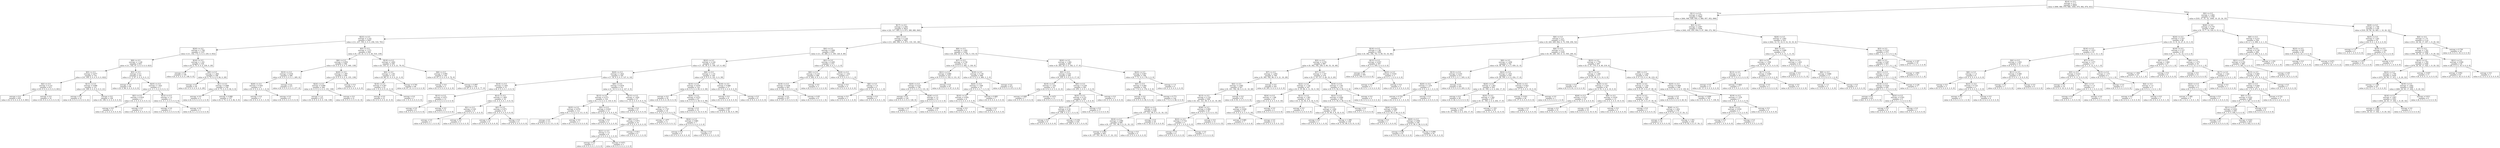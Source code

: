 digraph Tree {
node [shape=box] ;
0 [label="X[14] <= 0.5\nentropy = 3.17\nsamples = 8809\nvalue = [999, 986, 979, 986, 1000, 970, 982, 976, 931]"] ;
1 [label="X[11] <= 0.5\nentropy = 2.972\nsamples = 7060\nvalue = [464, 949, 928, 954, 0, 960, 957, 952, 896]"] ;
0 -> 1 [labeldistance=2.5, labelangle=45, headlabel="True"] ;
2 [label="X[17] <= 0.5\nentropy = 2.562\nsamples = 3814\nvalue = [22, 517, 493, 0, 0, 873, 389, 680, 840]"] ;
1 -> 2 ;
3 [label="X[23] <= 0.5\nentropy = 2.143\nsamples = 2007\nvalue = [11, 237, 193, 0, 0, 0, 256, 519, 791]"] ;
2 -> 3 ;
4 [label="X[20] <= 0.5\nentropy = 1.709\nsamples = 1167\nvalue = [11, 102, 172, 0, 0, 0, 230, 0, 652]"] ;
3 -> 4 ;
5 [label="X[8] <= 0.5\nentropy = 1.128\nsamples = 833\nvalue = [11, 102, 97, 0, 0, 0, 0, 0, 623]"] ;
4 -> 5 ;
6 [label="X[5] <= 0.5\nentropy = 0.677\nsamples = 732\nvalue = [10, 100, 0, 0, 0, 0, 0, 0, 622]"] ;
5 -> 6 ;
7 [label="X[2] <= 0.5\nentropy = 0.121\nsamples = 611\nvalue = [10, 0, 0, 0, 0, 0, 0, 0, 601]"] ;
6 -> 7 ;
8 [label="entropy = 0.0\nsamples = 601\nvalue = [0, 0, 0, 0, 0, 0, 0, 0, 601]"] ;
7 -> 8 ;
9 [label="entropy = 0.0\nsamples = 10\nvalue = [10, 0, 0, 0, 0, 0, 0, 0, 0]"] ;
7 -> 9 ;
10 [label="X[13] <= 0.5\nentropy = 0.666\nsamples = 121\nvalue = [0, 100, 0, 0, 0, 0, 0, 0, 21]"] ;
6 -> 10 ;
11 [label="entropy = 0.0\nsamples = 21\nvalue = [0, 0, 0, 0, 0, 0, 0, 0, 21]"] ;
10 -> 11 ;
12 [label="entropy = 0.0\nsamples = 100\nvalue = [0, 100, 0, 0, 0, 0, 0, 0, 0]"] ;
10 -> 12 ;
13 [label="X[5] <= 0.5\nentropy = 0.3\nsamples = 101\nvalue = [1, 2, 97, 0, 0, 0, 0, 0, 1]"] ;
5 -> 13 ;
14 [label="entropy = 0.0\nsamples = 96\nvalue = [0, 0, 96, 0, 0, 0, 0, 0, 0]"] ;
13 -> 14 ;
15 [label="X[25] <= 0.5\nentropy = 1.922\nsamples = 5\nvalue = [1, 2, 1, 0, 0, 0, 0, 0, 1]"] ;
13 -> 15 ;
16 [label="X[2] <= 0.5\nentropy = 0.918\nsamples = 3\nvalue = [0, 2, 0, 0, 0, 0, 0, 0, 1]"] ;
15 -> 16 ;
17 [label="entropy = 0.0\nsamples = 2\nvalue = [0, 2, 0, 0, 0, 0, 0, 0, 0]"] ;
16 -> 17 ;
18 [label="entropy = 0.0\nsamples = 1\nvalue = [0, 0, 0, 0, 0, 0, 0, 0, 1]"] ;
16 -> 18 ;
19 [label="X[12] <= 0.5\nentropy = 1.0\nsamples = 2\nvalue = [1, 0, 1, 0, 0, 0, 0, 0, 0]"] ;
15 -> 19 ;
20 [label="entropy = 0.0\nsamples = 1\nvalue = [1, 0, 0, 0, 0, 0, 0, 0, 0]"] ;
19 -> 20 ;
21 [label="entropy = 0.0\nsamples = 1\nvalue = [0, 0, 1, 0, 0, 0, 0, 0, 0]"] ;
19 -> 21 ;
22 [label="X[16] <= 0.5\nentropy = 1.161\nsamples = 334\nvalue = [0, 0, 75, 0, 0, 0, 230, 0, 29]"] ;
4 -> 22 ;
23 [label="entropy = 0.0\nsamples = 146\nvalue = [0, 0, 0, 0, 0, 0, 146, 0, 0]"] ;
22 -> 23 ;
24 [label="X[8] <= 0.5\nentropy = 1.464\nsamples = 188\nvalue = [0, 0, 75, 0, 0, 0, 84, 0, 29]"] ;
22 -> 24 ;
25 [label="entropy = 0.0\nsamples = 29\nvalue = [0, 0, 0, 0, 0, 0, 0, 0, 29]"] ;
24 -> 25 ;
26 [label="X[1] <= 0.5\nentropy = 0.998\nsamples = 159\nvalue = [0, 0, 75, 0, 0, 0, 84, 0, 0]"] ;
24 -> 26 ;
27 [label="entropy = 0.0\nsamples = 2\nvalue = [0, 0, 0, 0, 0, 0, 2, 0, 0]"] ;
26 -> 27 ;
28 [label="entropy = 0.999\nsamples = 157\nvalue = [0, 0, 75, 0, 0, 0, 82, 0, 0]"] ;
26 -> 28 ;
29 [label="X[5] <= 0.5\nentropy = 1.571\nsamples = 840\nvalue = [0, 135, 21, 0, 0, 0, 26, 519, 139]"] ;
3 -> 29 ;
30 [label="X[6] <= 0.5\nentropy = 0.859\nsamples = 584\nvalue = [0, 0, 0, 0, 0, 0, 5, 440, 139]"] ;
29 -> 30 ;
31 [label="X[10] <= 0.5\nentropy = 0.034\nsamples = 286\nvalue = [0, 0, 0, 0, 0, 0, 1, 285, 0]"] ;
30 -> 31 ;
32 [label="X[26] <= 0.5\nentropy = 0.503\nsamples = 9\nvalue = [0, 0, 0, 0, 0, 0, 1, 8, 0]"] ;
31 -> 32 ;
33 [label="entropy = 0.0\nsamples = 1\nvalue = [0, 0, 0, 0, 0, 0, 1, 0, 0]"] ;
32 -> 33 ;
34 [label="entropy = 0.0\nsamples = 8\nvalue = [0, 0, 0, 0, 0, 0, 0, 8, 0]"] ;
32 -> 34 ;
35 [label="entropy = 0.0\nsamples = 277\nvalue = [0, 0, 0, 0, 0, 0, 0, 277, 0]"] ;
31 -> 35 ;
36 [label="X[20] <= 0.5\nentropy = 1.087\nsamples = 298\nvalue = [0, 0, 0, 0, 0, 0, 4, 155, 139]"] ;
30 -> 36 ;
37 [label="X[24] <= 0.5\nentropy = 0.998\nsamples = 294\nvalue = [0, 0, 0, 0, 0, 0, 0, 155, 139]"] ;
36 -> 37 ;
38 [label="entropy = 1.0\nsamples = 273\nvalue = [0, 0, 0, 0, 0, 0, 0, 134, 139]"] ;
37 -> 38 ;
39 [label="entropy = 0.0\nsamples = 21\nvalue = [0, 0, 0, 0, 0, 0, 0, 21, 0]"] ;
37 -> 39 ;
40 [label="entropy = 0.0\nsamples = 4\nvalue = [0, 0, 0, 0, 0, 0, 4, 0, 0]"] ;
36 -> 40 ;
41 [label="X[19] <= 0.5\nentropy = 1.602\nsamples = 256\nvalue = [0, 135, 21, 0, 0, 0, 21, 79, 0]"] ;
29 -> 41 ;
42 [label="X[9] <= 0.5\nentropy = 1.341\nsamples = 110\nvalue = [0, 68, 21, 0, 0, 0, 21, 0, 0]"] ;
41 -> 42 ;
43 [label="X[18] <= 0.5\nentropy = 0.267\nsamples = 22\nvalue = [0, 1, 0, 0, 0, 0, 21, 0, 0]"] ;
42 -> 43 ;
44 [label="entropy = 0.0\nsamples = 21\nvalue = [0, 0, 0, 0, 0, 0, 21, 0, 0]"] ;
43 -> 44 ;
45 [label="entropy = 0.0\nsamples = 1\nvalue = [0, 1, 0, 0, 0, 0, 0, 0, 0]"] ;
43 -> 45 ;
46 [label="entropy = 0.793\nsamples = 88\nvalue = [0, 67, 21, 0, 0, 0, 0, 0, 0]"] ;
42 -> 46 ;
47 [label="X[6] <= 0.5\nentropy = 0.995\nsamples = 146\nvalue = [0, 67, 0, 0, 0, 0, 0, 79, 0]"] ;
41 -> 47 ;
48 [label="entropy = 0.0\nsamples = 2\nvalue = [0, 0, 0, 0, 0, 0, 0, 2, 0]"] ;
47 -> 48 ;
49 [label="entropy = 0.997\nsamples = 144\nvalue = [0, 67, 0, 0, 0, 0, 0, 77, 0]"] ;
47 -> 49 ;
50 [label="X[0] <= 0.5\nentropy = 2.128\nsamples = 1807\nvalue = [11, 280, 300, 0, 0, 873, 133, 161, 49]"] ;
2 -> 50 ;
51 [label="X[4] <= 0.5\nentropy = 2.068\nsamples = 603\nvalue = [11, 18, 280, 0, 0, 109, 128, 8, 49]"] ;
50 -> 51 ;
52 [label="X[22] <= 0.5\nentropy = 2.144\nsamples = 331\nvalue = [7, 18, 18, 0, 0, 106, 127, 6, 49]"] ;
51 -> 52 ;
53 [label="X[20] <= 0.5\nentropy = 1.622\nsamples = 182\nvalue = [7, 18, 9, 0, 0, 5, 127, 6, 10]"] ;
52 -> 53 ;
54 [label="X[18] <= 0.5\nentropy = 2.401\nsamples = 31\nvalue = [6, 4, 9, 0, 0, 1, 0, 6, 5]"] ;
53 -> 54 ;
55 [label="X[13] <= 0.5\nentropy = 0.971\nsamples = 15\nvalue = [6, 0, 9, 0, 0, 0, 0, 0, 0]"] ;
54 -> 55 ;
56 [label="entropy = 0.0\nsamples = 6\nvalue = [6, 0, 0, 0, 0, 0, 0, 0, 0]"] ;
55 -> 56 ;
57 [label="entropy = 0.0\nsamples = 9\nvalue = [0, 0, 9, 0, 0, 0, 0, 0, 0]"] ;
55 -> 57 ;
58 [label="X[12] <= 0.5\nentropy = 1.805\nsamples = 16\nvalue = [0, 4, 0, 0, 0, 1, 0, 6, 5]"] ;
54 -> 58 ;
59 [label="X[1] <= 0.5\nentropy = 0.65\nsamples = 6\nvalue = [0, 0, 0, 0, 0, 1, 0, 0, 5]"] ;
58 -> 59 ;
60 [label="entropy = 0.0\nsamples = 1\nvalue = [0, 0, 0, 0, 0, 1, 0, 0, 0]"] ;
59 -> 60 ;
61 [label="entropy = 0.0\nsamples = 5\nvalue = [0, 0, 0, 0, 0, 0, 0, 0, 5]"] ;
59 -> 61 ;
62 [label="X[5] <= 0.5\nentropy = 0.971\nsamples = 10\nvalue = [0, 4, 0, 0, 0, 0, 0, 6, 0]"] ;
58 -> 62 ;
63 [label="entropy = 0.0\nsamples = 6\nvalue = [0, 0, 0, 0, 0, 0, 0, 6, 0]"] ;
62 -> 63 ;
64 [label="entropy = 0.0\nsamples = 4\nvalue = [0, 4, 0, 0, 0, 0, 0, 0, 0]"] ;
62 -> 64 ;
65 [label="X[9] <= 0.5\nentropy = 0.878\nsamples = 151\nvalue = [1, 14, 0, 0, 0, 4, 127, 0, 5]"] ;
53 -> 65 ;
66 [label="X[13] <= 0.5\nentropy = 0.273\nsamples = 124\nvalue = [0, 1, 0, 0, 0, 4, 119, 0, 0]"] ;
65 -> 66 ;
67 [label="X[25] <= 0.5\nentropy = 0.074\nsamples = 112\nvalue = [0, 1, 0, 0, 0, 0, 111, 0, 0]"] ;
66 -> 67 ;
68 [label="entropy = 0.0\nsamples = 111\nvalue = [0, 0, 0, 0, 0, 0, 111, 0, 0]"] ;
67 -> 68 ;
69 [label="entropy = 0.0\nsamples = 1\nvalue = [0, 1, 0, 0, 0, 0, 0, 0, 0]"] ;
67 -> 69 ;
70 [label="X[3] <= 0.5\nentropy = 0.918\nsamples = 12\nvalue = [0, 0, 0, 0, 0, 4, 8, 0, 0]"] ;
66 -> 70 ;
71 [label="entropy = 0.0\nsamples = 2\nvalue = [0, 0, 0, 0, 0, 0, 2, 0, 0]"] ;
70 -> 71 ;
72 [label="X[6] <= 0.5\nentropy = 0.971\nsamples = 10\nvalue = [0, 0, 0, 0, 0, 4, 6, 0, 0]"] ;
70 -> 72 ;
73 [label="X[21] <= 0.5\nentropy = 1.0\nsamples = 6\nvalue = [0, 0, 0, 0, 0, 3, 3, 0, 0]"] ;
72 -> 73 ;
74 [label="entropy = 0.0\nsamples = 1\nvalue = [0, 0, 0, 0, 0, 1, 0, 0, 0]"] ;
73 -> 74 ;
75 [label="entropy = 0.971\nsamples = 5\nvalue = [0, 0, 0, 0, 0, 2, 3, 0, 0]"] ;
73 -> 75 ;
76 [label="entropy = 0.811\nsamples = 4\nvalue = [0, 0, 0, 0, 0, 1, 3, 0, 0]"] ;
72 -> 76 ;
77 [label="X[13] <= 0.5\nentropy = 1.654\nsamples = 27\nvalue = [1, 13, 0, 0, 0, 0, 8, 0, 5]"] ;
65 -> 77 ;
78 [label="entropy = 0.0\nsamples = 9\nvalue = [0, 9, 0, 0, 0, 0, 0, 0, 0]"] ;
77 -> 78 ;
79 [label="X[3] <= 0.5\nentropy = 1.747\nsamples = 18\nvalue = [1, 4, 0, 0, 0, 0, 8, 0, 5]"] ;
77 -> 79 ;
80 [label="entropy = 1.677\nsamples = 11\nvalue = [1, 4, 0, 0, 0, 0, 5, 0, 1]"] ;
79 -> 80 ;
81 [label="X[24] <= 0.5\nentropy = 0.985\nsamples = 7\nvalue = [0, 0, 0, 0, 0, 0, 3, 0, 4]"] ;
79 -> 81 ;
82 [label="entropy = 0.0\nsamples = 4\nvalue = [0, 0, 0, 0, 0, 0, 0, 0, 4]"] ;
81 -> 82 ;
83 [label="entropy = 0.0\nsamples = 3\nvalue = [0, 0, 0, 0, 0, 0, 3, 0, 0]"] ;
81 -> 83 ;
84 [label="X[8] <= 0.5\nentropy = 1.131\nsamples = 149\nvalue = [0, 0, 9, 0, 0, 101, 0, 0, 39]"] ;
52 -> 84 ;
85 [label="X[10] <= 0.5\nentropy = 0.876\nsamples = 132\nvalue = [0, 0, 0, 0, 0, 93, 0, 0, 39]"] ;
84 -> 85 ;
86 [label="entropy = 0.0\nsamples = 35\nvalue = [0, 0, 0, 0, 0, 35, 0, 0, 0]"] ;
85 -> 86 ;
87 [label="X[26] <= 0.5\nentropy = 0.972\nsamples = 97\nvalue = [0, 0, 0, 0, 0, 58, 0, 0, 39]"] ;
85 -> 87 ;
88 [label="entropy = 0.0\nsamples = 14\nvalue = [0, 0, 0, 0, 0, 14, 0, 0, 0]"] ;
87 -> 88 ;
89 [label="entropy = 0.997\nsamples = 83\nvalue = [0, 0, 0, 0, 0, 44, 0, 0, 39]"] ;
87 -> 89 ;
90 [label="X[18] <= 0.5\nentropy = 0.998\nsamples = 17\nvalue = [0, 0, 9, 0, 0, 8, 0, 0, 0]"] ;
84 -> 90 ;
91 [label="entropy = 0.0\nsamples = 8\nvalue = [0, 0, 0, 0, 0, 8, 0, 0, 0]"] ;
90 -> 91 ;
92 [label="entropy = 0.0\nsamples = 9\nvalue = [0, 0, 9, 0, 0, 0, 0, 0, 0]"] ;
90 -> 92 ;
93 [label="X[2] <= 0.5\nentropy = 0.295\nsamples = 272\nvalue = [4, 0, 262, 0, 0, 3, 1, 2, 0]"] ;
51 -> 93 ;
94 [label="X[6] <= 0.5\nentropy = 0.125\nsamples = 266\nvalue = [0, 0, 262, 0, 0, 3, 0, 1, 0]"] ;
93 -> 94 ;
95 [label="X[18] <= 0.5\nentropy = 0.036\nsamples = 263\nvalue = [0, 0, 262, 0, 0, 0, 0, 1, 0]"] ;
94 -> 95 ;
96 [label="entropy = 0.0\nsamples = 257\nvalue = [0, 0, 257, 0, 0, 0, 0, 0, 0]"] ;
95 -> 96 ;
97 [label="entropy = 0.65\nsamples = 6\nvalue = [0, 0, 5, 0, 0, 0, 0, 1, 0]"] ;
95 -> 97 ;
98 [label="entropy = 0.0\nsamples = 3\nvalue = [0, 0, 0, 0, 0, 3, 0, 0, 0]"] ;
94 -> 98 ;
99 [label="X[24] <= 0.5\nentropy = 1.252\nsamples = 6\nvalue = [4, 0, 0, 0, 0, 0, 1, 1, 0]"] ;
93 -> 99 ;
100 [label="entropy = 0.0\nsamples = 4\nvalue = [4, 0, 0, 0, 0, 0, 0, 0, 0]"] ;
99 -> 100 ;
101 [label="X[6] <= 0.5\nentropy = 1.0\nsamples = 2\nvalue = [0, 0, 0, 0, 0, 0, 1, 1, 0]"] ;
99 -> 101 ;
102 [label="entropy = 0.0\nsamples = 1\nvalue = [0, 0, 0, 0, 0, 0, 1, 0, 0]"] ;
101 -> 102 ;
103 [label="entropy = 0.0\nsamples = 1\nvalue = [0, 0, 0, 0, 0, 0, 0, 1, 0]"] ;
101 -> 103 ;
104 [label="X[8] <= 0.5\nentropy = 1.404\nsamples = 1204\nvalue = [0, 262, 20, 0, 0, 764, 5, 153, 0]"] ;
50 -> 104 ;
105 [label="X[7] <= 0.5\nentropy = 0.736\nsamples = 721\nvalue = [0, 0, 0, 0, 0, 582, 3, 136, 0]"] ;
104 -> 105 ;
106 [label="X[21] <= 0.5\nentropy = 0.989\nsamples = 233\nvalue = [0, 0, 0, 0, 0, 102, 0, 131, 0]"] ;
105 -> 106 ;
107 [label="X[20] <= 0.5\nentropy = 0.227\nsamples = 136\nvalue = [0, 0, 0, 0, 0, 5, 0, 131, 0]"] ;
106 -> 107 ;
108 [label="entropy = 0.0\nsamples = 126\nvalue = [0, 0, 0, 0, 0, 0, 0, 126, 0]"] ;
107 -> 108 ;
109 [label="X[26] <= 0.5\nentropy = 1.0\nsamples = 10\nvalue = [0, 0, 0, 0, 0, 5, 0, 5, 0]"] ;
107 -> 109 ;
110 [label="entropy = 0.0\nsamples = 1\nvalue = [0, 0, 0, 0, 0, 0, 0, 1, 0]"] ;
109 -> 110 ;
111 [label="entropy = 0.991\nsamples = 9\nvalue = [0, 0, 0, 0, 0, 5, 0, 4, 0]"] ;
109 -> 111 ;
112 [label="entropy = 0.0\nsamples = 97\nvalue = [0, 0, 0, 0, 0, 97, 0, 0, 0]"] ;
106 -> 112 ;
113 [label="X[18] <= 0.5\nentropy = 0.136\nsamples = 488\nvalue = [0, 0, 0, 0, 0, 480, 3, 5, 0]"] ;
105 -> 113 ;
114 [label="X[20] <= 0.5\nentropy = 1.506\nsamples = 15\nvalue = [0, 0, 0, 0, 0, 7, 3, 5, 0]"] ;
113 -> 114 ;
115 [label="X[10] <= 0.5\nentropy = 0.954\nsamples = 8\nvalue = [0, 0, 0, 0, 0, 3, 0, 5, 0]"] ;
114 -> 115 ;
116 [label="entropy = 0.0\nsamples = 3\nvalue = [0, 0, 0, 0, 0, 3, 0, 0, 0]"] ;
115 -> 116 ;
117 [label="entropy = 0.0\nsamples = 5\nvalue = [0, 0, 0, 0, 0, 0, 0, 5, 0]"] ;
115 -> 117 ;
118 [label="entropy = 0.985\nsamples = 7\nvalue = [0, 0, 0, 0, 0, 4, 3, 0, 0]"] ;
114 -> 118 ;
119 [label="entropy = 0.0\nsamples = 473\nvalue = [0, 0, 0, 0, 0, 473, 0, 0, 0]"] ;
113 -> 119 ;
120 [label="X[20] <= 0.5\nentropy = 1.402\nsamples = 483\nvalue = [0, 262, 20, 0, 0, 182, 2, 17, 0]"] ;
104 -> 120 ;
121 [label="X[5] <= 0.5\nentropy = 0.63\nsamples = 285\nvalue = [0, 255, 9, 0, 0, 4, 0, 17, 0]"] ;
120 -> 121 ;
122 [label="X[19] <= 0.5\nentropy = 1.352\nsamples = 22\nvalue = [0, 0, 6, 0, 0, 3, 0, 13, 0]"] ;
121 -> 122 ;
123 [label="entropy = 0.985\nsamples = 7\nvalue = [0, 0, 0, 0, 0, 3, 0, 4, 0]"] ;
122 -> 123 ;
124 [label="entropy = 0.971\nsamples = 15\nvalue = [0, 0, 6, 0, 0, 0, 0, 9, 0]"] ;
122 -> 124 ;
125 [label="X[9] <= 0.5\nentropy = 0.239\nsamples = 263\nvalue = [0, 255, 3, 0, 0, 1, 0, 4, 0]"] ;
121 -> 125 ;
126 [label="X[25] <= 0.5\nentropy = 0.151\nsamples = 260\nvalue = [0, 255, 0, 0, 0, 1, 0, 4, 0]"] ;
125 -> 126 ;
127 [label="X[23] <= 0.5\nentropy = 0.16\nsamples = 243\nvalue = [0, 238, 0, 0, 0, 1, 0, 4, 0]"] ;
126 -> 127 ;
128 [label="entropy = 0.0\nsamples = 9\nvalue = [0, 9, 0, 0, 0, 0, 0, 0, 0]"] ;
127 -> 128 ;
129 [label="entropy = 0.164\nsamples = 234\nvalue = [0, 229, 0, 0, 0, 1, 0, 4, 0]"] ;
127 -> 129 ;
130 [label="entropy = 0.0\nsamples = 17\nvalue = [0, 17, 0, 0, 0, 0, 0, 0, 0]"] ;
126 -> 130 ;
131 [label="entropy = 0.0\nsamples = 3\nvalue = [0, 0, 3, 0, 0, 0, 0, 0, 0]"] ;
125 -> 131 ;
132 [label="X[25] <= 0.5\nentropy = 0.607\nsamples = 198\nvalue = [0, 7, 11, 0, 0, 178, 2, 0, 0]"] ;
120 -> 132 ;
133 [label="X[5] <= 0.5\nentropy = 0.492\nsamples = 194\nvalue = [0, 7, 9, 0, 0, 178, 0, 0, 0]"] ;
132 -> 133 ;
134 [label="entropy = 0.0\nsamples = 90\nvalue = [0, 0, 0, 0, 0, 90, 0, 0, 0]"] ;
133 -> 134 ;
135 [label="entropy = 0.771\nsamples = 104\nvalue = [0, 7, 9, 0, 0, 88, 0, 0, 0]"] ;
133 -> 135 ;
136 [label="entropy = 1.0\nsamples = 4\nvalue = [0, 0, 2, 0, 0, 0, 2, 0, 0]"] ;
132 -> 136 ;
137 [label="X[2] <= 0.5\nentropy = 2.667\nsamples = 3246\nvalue = [442, 432, 435, 954, 0, 87, 568, 272, 56]"] ;
1 -> 137 ;
138 [label="X[0] <= 0.5\nentropy = 2.4\nsamples = 2723\nvalue = [0, 420, 420, 944, 0, 73, 558, 256, 52]"] ;
137 -> 138 ;
139 [label="X[19] <= 0.5\nentropy = 1.96\nsamples = 1494\nvalue = [0, 362, 194, 761, 0, 60, 53, 16, 48]"] ;
138 -> 139 ;
140 [label="X[3] <= 0.5\nentropy = 2.276\nsamples = 987\nvalue = [0, 362, 192, 256, 0, 60, 53, 16, 48]"] ;
139 -> 140 ;
141 [label="X[7] <= 0.5\nentropy = 1.854\nsamples = 708\nvalue = [0, 362, 182, 99, 0, 0, 21, 16, 28]"] ;
140 -> 141 ;
142 [label="X[4] <= 0.5\nentropy = 2.095\nsamples = 507\nvalue = [0, 161, 182, 99, 0, 0, 21, 16, 28]"] ;
141 -> 142 ;
143 [label="X[13] <= 0.5\nentropy = 2.154\nsamples = 446\nvalue = [0, 161, 121, 99, 0, 0, 21, 16, 28]"] ;
142 -> 143 ;
144 [label="X[22] <= 0.5\nentropy = 2.08\nsamples = 426\nvalue = [0, 157, 121, 98, 0, 0, 21, 16, 13]"] ;
143 -> 144 ;
145 [label="X[16] <= 0.5\nentropy = 2.088\nsamples = 406\nvalue = [0, 157, 101, 98, 0, 0, 21, 16, 13]"] ;
144 -> 145 ;
146 [label="entropy = 2.065\nsamples = 402\nvalue = [0, 157, 101, 98, 0, 0, 17, 16, 13]"] ;
145 -> 146 ;
147 [label="entropy = 0.0\nsamples = 4\nvalue = [0, 0, 0, 0, 0, 0, 4, 0, 0]"] ;
145 -> 147 ;
148 [label="entropy = 0.0\nsamples = 20\nvalue = [0, 0, 20, 0, 0, 0, 0, 0, 0]"] ;
144 -> 148 ;
149 [label="X[26] <= 0.5\nentropy = 0.992\nsamples = 20\nvalue = [0, 4, 0, 1, 0, 0, 0, 0, 15]"] ;
143 -> 149 ;
150 [label="X[23] <= 0.5\nentropy = 0.722\nsamples = 5\nvalue = [0, 4, 0, 1, 0, 0, 0, 0, 0]"] ;
149 -> 150 ;
151 [label="entropy = 0.0\nsamples = 4\nvalue = [0, 4, 0, 0, 0, 0, 0, 0, 0]"] ;
150 -> 151 ;
152 [label="entropy = 0.0\nsamples = 1\nvalue = [0, 0, 0, 1, 0, 0, 0, 0, 0]"] ;
150 -> 152 ;
153 [label="entropy = 0.0\nsamples = 15\nvalue = [0, 0, 0, 0, 0, 0, 0, 0, 15]"] ;
149 -> 153 ;
154 [label="entropy = 0.0\nsamples = 61\nvalue = [0, 0, 61, 0, 0, 0, 0, 0, 0]"] ;
142 -> 154 ;
155 [label="entropy = 0.0\nsamples = 201\nvalue = [0, 201, 0, 0, 0, 0, 0, 0, 0]"] ;
141 -> 155 ;
156 [label="X[7] <= 0.5\nentropy = 1.747\nsamples = 279\nvalue = [0, 0, 10, 157, 0, 60, 32, 0, 20]"] ;
140 -> 156 ;
157 [label="X[22] <= 0.5\nentropy = 1.734\nsamples = 167\nvalue = [0, 0, 10, 98, 0, 11, 32, 0, 16]"] ;
156 -> 157 ;
158 [label="X[24] <= 0.5\nentropy = 1.186\nsamples = 23\nvalue = [0, 0, 0, 4, 0, 3, 0, 0, 16]"] ;
157 -> 158 ;
159 [label="X[8] <= 0.5\nentropy = 0.629\nsamples = 19\nvalue = [0, 0, 0, 0, 0, 3, 0, 0, 16]"] ;
158 -> 159 ;
160 [label="entropy = 0.985\nsamples = 7\nvalue = [0, 0, 0, 0, 0, 3, 0, 0, 4]"] ;
159 -> 160 ;
161 [label="entropy = 0.0\nsamples = 12\nvalue = [0, 0, 0, 0, 0, 0, 0, 0, 12]"] ;
159 -> 161 ;
162 [label="entropy = 0.0\nsamples = 4\nvalue = [0, 0, 0, 4, 0, 0, 0, 0, 0]"] ;
158 -> 162 ;
163 [label="X[12] <= 0.5\nentropy = 1.383\nsamples = 144\nvalue = [0, 0, 10, 94, 0, 8, 32, 0, 0]"] ;
157 -> 163 ;
164 [label="entropy = 0.0\nsamples = 4\nvalue = [0, 0, 0, 4, 0, 0, 0, 0, 0]"] ;
163 -> 164 ;
165 [label="X[17] <= 0.5\nentropy = 1.404\nsamples = 140\nvalue = [0, 0, 10, 90, 0, 8, 32, 0, 0]"] ;
163 -> 165 ;
166 [label="entropy = 0.0\nsamples = 1\nvalue = [0, 0, 0, 0, 0, 0, 1, 0, 0]"] ;
165 -> 166 ;
167 [label="entropy = 1.399\nsamples = 139\nvalue = [0, 0, 10, 90, 0, 8, 31, 0, 0]"] ;
165 -> 167 ;
168 [label="X[16] <= 0.5\nentropy = 1.181\nsamples = 112\nvalue = [0, 0, 0, 59, 0, 49, 0, 0, 4]"] ;
156 -> 168 ;
169 [label="X[22] <= 0.5\nentropy = 0.994\nsamples = 108\nvalue = [0, 0, 0, 59, 0, 49, 0, 0, 0]"] ;
168 -> 169 ;
170 [label="entropy = 0.0\nsamples = 1\nvalue = [0, 0, 0, 1, 0, 0, 0, 0, 0]"] ;
169 -> 170 ;
171 [label="X[26] <= 0.5\nentropy = 0.995\nsamples = 107\nvalue = [0, 0, 0, 58, 0, 49, 0, 0, 0]"] ;
169 -> 171 ;
172 [label="entropy = 0.0\nsamples = 1\nvalue = [0, 0, 0, 0, 0, 1, 0, 0, 0]"] ;
171 -> 172 ;
173 [label="X[20] <= 0.5\nentropy = 0.994\nsamples = 106\nvalue = [0, 0, 0, 58, 0, 48, 0, 0, 0]"] ;
171 -> 173 ;
174 [label="entropy = 0.99\nsamples = 52\nvalue = [0, 0, 0, 29, 0, 23, 0, 0, 0]"] ;
173 -> 174 ;
175 [label="entropy = 0.996\nsamples = 54\nvalue = [0, 0, 0, 29, 0, 25, 0, 0, 0]"] ;
173 -> 175 ;
176 [label="entropy = 0.0\nsamples = 4\nvalue = [0, 0, 0, 0, 0, 0, 0, 0, 4]"] ;
168 -> 176 ;
177 [label="X[13] <= 0.5\nentropy = 0.037\nsamples = 507\nvalue = [0, 0, 2, 505, 0, 0, 0, 0, 0]"] ;
139 -> 177 ;
178 [label="entropy = 0.0\nsamples = 504\nvalue = [0, 0, 0, 504, 0, 0, 0, 0, 0]"] ;
177 -> 178 ;
179 [label="X[23] <= 0.5\nentropy = 0.918\nsamples = 3\nvalue = [0, 0, 2, 1, 0, 0, 0, 0, 0]"] ;
177 -> 179 ;
180 [label="entropy = 0.0\nsamples = 1\nvalue = [0, 0, 0, 1, 0, 0, 0, 0, 0]"] ;
179 -> 180 ;
181 [label="entropy = 0.0\nsamples = 2\nvalue = [0, 0, 2, 0, 0, 0, 0, 0, 0]"] ;
179 -> 181 ;
182 [label="X[4] <= 0.5\nentropy = 2.15\nsamples = 1229\nvalue = [0, 58, 226, 183, 0, 13, 505, 240, 4]"] ;
138 -> 182 ;
183 [label="X[8] <= 0.5\nentropy = 1.458\nsamples = 742\nvalue = [0, 58, 195, 4, 0, 5, 459, 21, 0]"] ;
182 -> 183 ;
184 [label="X[13] <= 0.5\nentropy = 0.255\nsamples = 212\nvalue = [0, 0, 0, 2, 0, 1, 205, 4, 0]"] ;
183 -> 184 ;
185 [label="X[20] <= 0.5\nentropy = 1.379\nsamples = 7\nvalue = [0, 0, 0, 2, 0, 1, 0, 4, 0]"] ;
184 -> 185 ;
186 [label="entropy = 0.722\nsamples = 5\nvalue = [0, 0, 0, 0, 0, 1, 0, 4, 0]"] ;
185 -> 186 ;
187 [label="entropy = 0.0\nsamples = 2\nvalue = [0, 0, 0, 2, 0, 0, 0, 0, 0]"] ;
185 -> 187 ;
188 [label="entropy = 0.0\nsamples = 205\nvalue = [0, 0, 0, 0, 0, 0, 205, 0, 0]"] ;
184 -> 188 ;
189 [label="X[22] <= 0.5\nentropy = 1.631\nsamples = 530\nvalue = [0, 58, 195, 2, 0, 4, 254, 17, 0]"] ;
183 -> 189 ;
190 [label="X[20] <= 0.5\nentropy = 1.583\nsamples = 503\nvalue = [0, 41, 195, 2, 0, 4, 244, 17, 0]"] ;
189 -> 190 ;
191 [label="entropy = 0.0\nsamples = 26\nvalue = [0, 0, 26, 0, 0, 0, 0, 0, 0]"] ;
190 -> 191 ;
192 [label="X[25] <= 0.5\nentropy = 1.592\nsamples = 477\nvalue = [0, 41, 169, 2, 0, 4, 244, 17, 0]"] ;
190 -> 192 ;
193 [label="entropy = 1.576\nsamples = 452\nvalue = [0, 41, 158, 0, 0, 4, 232, 17, 0]"] ;
192 -> 193 ;
194 [label="entropy = 1.321\nsamples = 25\nvalue = [0, 0, 11, 2, 0, 0, 12, 0, 0]"] ;
192 -> 194 ;
195 [label="X[16] <= 0.5\nentropy = 0.951\nsamples = 27\nvalue = [0, 17, 0, 0, 0, 0, 10, 0, 0]"] ;
189 -> 195 ;
196 [label="entropy = 0.931\nsamples = 26\nvalue = [0, 17, 0, 0, 0, 0, 9, 0, 0]"] ;
195 -> 196 ;
197 [label="entropy = 0.0\nsamples = 1\nvalue = [0, 0, 0, 0, 0, 0, 1, 0, 0]"] ;
195 -> 197 ;
198 [label="X[23] <= 0.5\nentropy = 1.778\nsamples = 487\nvalue = [0, 0, 31, 179, 0, 8, 46, 219, 4]"] ;
182 -> 198 ;
199 [label="X[17] <= 0.5\nentropy = 1.446\nsamples = 111\nvalue = [0, 0, 31, 66, 0, 4, 10, 0, 0]"] ;
198 -> 199 ;
200 [label="entropy = 0.0\nsamples = 61\nvalue = [0, 0, 0, 61, 0, 0, 0, 0, 0]"] ;
199 -> 200 ;
201 [label="X[20] <= 0.5\nentropy = 1.516\nsamples = 50\nvalue = [0, 0, 31, 5, 0, 4, 10, 0, 0]"] ;
199 -> 201 ;
202 [label="X[26] <= 0.5\nentropy = 0.513\nsamples = 35\nvalue = [0, 0, 31, 0, 0, 4, 0, 0, 0]"] ;
201 -> 202 ;
203 [label="entropy = 0.0\nsamples = 4\nvalue = [0, 0, 0, 0, 0, 4, 0, 0, 0]"] ;
202 -> 203 ;
204 [label="entropy = 0.0\nsamples = 31\nvalue = [0, 0, 31, 0, 0, 0, 0, 0, 0]"] ;
202 -> 204 ;
205 [label="X[8] <= 0.5\nentropy = 0.918\nsamples = 15\nvalue = [0, 0, 0, 5, 0, 0, 10, 0, 0]"] ;
201 -> 205 ;
206 [label="entropy = 0.0\nsamples = 10\nvalue = [0, 0, 0, 0, 0, 0, 10, 0, 0]"] ;
205 -> 206 ;
207 [label="entropy = 0.0\nsamples = 5\nvalue = [0, 0, 0, 5, 0, 0, 0, 0, 0]"] ;
205 -> 207 ;
208 [label="X[8] <= 0.5\nentropy = 1.439\nsamples = 376\nvalue = [0, 0, 0, 113, 0, 4, 36, 219, 4]"] ;
198 -> 208 ;
209 [label="X[19] <= 0.5\nentropy = 1.535\nsamples = 208\nvalue = [0, 0, 0, 97, 0, 0, 27, 80, 4]"] ;
208 -> 209 ;
210 [label="X[17] <= 0.5\nentropy = 1.533\nsamples = 182\nvalue = [0, 0, 0, 97, 0, 0, 27, 54, 4]"] ;
209 -> 210 ;
211 [label="entropy = 0.0\nsamples = 3\nvalue = [0, 0, 0, 0, 0, 0, 0, 0, 3]"] ;
210 -> 211 ;
212 [label="X[26] <= 0.5\nentropy = 1.454\nsamples = 179\nvalue = [0, 0, 0, 97, 0, 0, 27, 54, 1]"] ;
210 -> 212 ;
213 [label="entropy = 0.0\nsamples = 15\nvalue = [0, 0, 0, 15, 0, 0, 0, 0, 0]"] ;
212 -> 213 ;
214 [label="entropy = 1.501\nsamples = 164\nvalue = [0, 0, 0, 82, 0, 0, 27, 54, 1]"] ;
212 -> 214 ;
215 [label="entropy = 0.0\nsamples = 26\nvalue = [0, 0, 0, 0, 0, 0, 0, 26, 0]"] ;
209 -> 215 ;
216 [label="X[25] <= 0.5\nentropy = 0.904\nsamples = 168\nvalue = [0, 0, 0, 16, 0, 4, 9, 139, 0]"] ;
208 -> 216 ;
217 [label="entropy = 0.699\nsamples = 161\nvalue = [0, 0, 0, 15, 0, 0, 7, 139, 0]"] ;
216 -> 217 ;
218 [label="X[19] <= 0.5\nentropy = 1.379\nsamples = 7\nvalue = [0, 0, 0, 1, 0, 4, 2, 0, 0]"] ;
216 -> 218 ;
219 [label="X[16] <= 0.5\nentropy = 0.918\nsamples = 3\nvalue = [0, 0, 0, 1, 0, 0, 2, 0, 0]"] ;
218 -> 219 ;
220 [label="entropy = 0.0\nsamples = 1\nvalue = [0, 0, 0, 1, 0, 0, 0, 0, 0]"] ;
219 -> 220 ;
221 [label="entropy = 0.0\nsamples = 2\nvalue = [0, 0, 0, 0, 0, 0, 2, 0, 0]"] ;
219 -> 221 ;
222 [label="entropy = 0.0\nsamples = 4\nvalue = [0, 0, 0, 0, 0, 4, 0, 0, 0]"] ;
218 -> 222 ;
223 [label="X[26] <= 0.5\nentropy = 1.043\nsamples = 523\nvalue = [442, 12, 15, 10, 0, 14, 10, 16, 4]"] ;
137 -> 223 ;
224 [label="X[4] <= 0.5\nentropy = 2.489\nsamples = 51\nvalue = [1, 11, 7, 9, 0, 11, 1, 11, 0]"] ;
223 -> 224 ;
225 [label="X[3] <= 0.5\nentropy = 1.556\nsamples = 29\nvalue = [0, 11, 7, 0, 0, 11, 0, 0, 0]"] ;
224 -> 225 ;
226 [label="X[13] <= 0.5\nentropy = 1.3\nsamples = 18\nvalue = [0, 11, 5, 0, 0, 2, 0, 0, 0]"] ;
225 -> 226 ;
227 [label="entropy = 0.0\nsamples = 11\nvalue = [0, 11, 0, 0, 0, 0, 0, 0, 0]"] ;
226 -> 227 ;
228 [label="entropy = 0.863\nsamples = 7\nvalue = [0, 0, 5, 0, 0, 2, 0, 0, 0]"] ;
226 -> 228 ;
229 [label="X[17] <= 0.5\nentropy = 0.684\nsamples = 11\nvalue = [0, 0, 2, 0, 0, 9, 0, 0, 0]"] ;
225 -> 229 ;
230 [label="entropy = 0.0\nsamples = 2\nvalue = [0, 0, 2, 0, 0, 0, 0, 0, 0]"] ;
229 -> 230 ;
231 [label="entropy = 0.0\nsamples = 9\nvalue = [0, 0, 0, 0, 0, 9, 0, 0, 0]"] ;
229 -> 231 ;
232 [label="X[21] <= 0.5\nentropy = 1.433\nsamples = 22\nvalue = [1, 0, 0, 9, 0, 0, 1, 11, 0]"] ;
224 -> 232 ;
233 [label="entropy = 0.0\nsamples = 11\nvalue = [0, 0, 0, 0, 0, 0, 0, 11, 0]"] ;
232 -> 233 ;
234 [label="X[6] <= 0.5\nentropy = 0.866\nsamples = 11\nvalue = [1, 0, 0, 9, 0, 0, 1, 0, 0]"] ;
232 -> 234 ;
235 [label="entropy = 1.0\nsamples = 2\nvalue = [1, 0, 0, 0, 0, 0, 1, 0, 0]"] ;
234 -> 235 ;
236 [label="entropy = 0.0\nsamples = 9\nvalue = [0, 0, 0, 9, 0, 0, 0, 0, 0]"] ;
234 -> 236 ;
237 [label="X[3] <= 0.5\nentropy = 0.512\nsamples = 472\nvalue = [441, 1, 8, 1, 0, 3, 9, 5, 4]"] ;
223 -> 237 ;
238 [label="X[6] <= 0.5\nentropy = 0.287\nsamples = 453\nvalue = [438, 1, 1, 1, 0, 1, 6, 1, 4]"] ;
237 -> 238 ;
239 [label="X[21] <= 0.5\nentropy = 0.117\nsamples = 437\nvalue = [432, 1, 1, 1, 0, 1, 1, 0, 0]"] ;
238 -> 239 ;
240 [label="X[19] <= 0.5\nentropy = 0.024\nsamples = 430\nvalue = [429, 0, 0, 1, 0, 0, 0, 0, 0]"] ;
239 -> 240 ;
241 [label="entropy = 0.0\nsamples = 421\nvalue = [421, 0, 0, 0, 0, 0, 0, 0, 0]"] ;
240 -> 241 ;
242 [label="X[22] <= 0.5\nentropy = 0.503\nsamples = 9\nvalue = [8, 0, 0, 1, 0, 0, 0, 0, 0]"] ;
240 -> 242 ;
243 [label="entropy = 0.0\nsamples = 8\nvalue = [8, 0, 0, 0, 0, 0, 0, 0, 0]"] ;
242 -> 243 ;
244 [label="entropy = 0.0\nsamples = 1\nvalue = [0, 0, 0, 1, 0, 0, 0, 0, 0]"] ;
242 -> 244 ;
245 [label="entropy = 2.128\nsamples = 7\nvalue = [3, 1, 1, 0, 0, 1, 1, 0, 0]"] ;
239 -> 245 ;
246 [label="entropy = 1.805\nsamples = 16\nvalue = [6, 0, 0, 0, 0, 0, 5, 1, 4]"] ;
238 -> 246 ;
247 [label="entropy = 2.187\nsamples = 19\nvalue = [3, 0, 7, 0, 0, 2, 3, 4, 0]"] ;
237 -> 247 ;
248 [label="X[2] <= 0.5\nentropy = 1.684\nsamples = 1749\nvalue = [535, 37, 51, 32, 1000, 10, 25, 24, 35]"] ;
0 -> 248 [labeldistance=2.5, labelangle=-45, headlabel="False"] ;
249 [label="X[26] <= 0.5\nentropy = 0.779\nsamples = 600\nvalue = [0, 13, 7, 14, 535, 9, 15, 4, 3]"] ;
248 -> 249 ;
250 [label="X[24] <= 0.5\nentropy = 2.527\nsamples = 80\nvalue = [0, 11, 6, 14, 27, 6, 13, 3, 0]"] ;
249 -> 250 ;
251 [label="X[18] <= 0.5\nentropy = 1.913\nsamples = 35\nvalue = [0, 0, 5, 0, 13, 3, 13, 1, 0]"] ;
250 -> 251 ;
252 [label="X[4] <= 0.5\nentropy = 1.053\nsamples = 18\nvalue = [0, 0, 4, 0, 1, 0, 13, 0, 0]"] ;
251 -> 252 ;
253 [label="X[8] <= 0.5\nentropy = 1.0\nsamples = 8\nvalue = [0, 0, 4, 0, 0, 0, 4, 0, 0]"] ;
252 -> 253 ;
254 [label="entropy = 0.0\nsamples = 3\nvalue = [0, 0, 0, 0, 0, 0, 3, 0, 0]"] ;
253 -> 254 ;
255 [label="X[23] <= 0.5\nentropy = 0.722\nsamples = 5\nvalue = [0, 0, 4, 0, 0, 0, 1, 0, 0]"] ;
253 -> 255 ;
256 [label="entropy = 0.0\nsamples = 1\nvalue = [0, 0, 0, 0, 0, 0, 1, 0, 0]"] ;
255 -> 256 ;
257 [label="entropy = 0.0\nsamples = 4\nvalue = [0, 0, 4, 0, 0, 0, 0, 0, 0]"] ;
255 -> 257 ;
258 [label="X[11] <= 0.5\nentropy = 0.469\nsamples = 10\nvalue = [0, 0, 0, 0, 1, 0, 9, 0, 0]"] ;
252 -> 258 ;
259 [label="entropy = 0.0\nsamples = 1\nvalue = [0, 0, 0, 0, 1, 0, 0, 0, 0]"] ;
258 -> 259 ;
260 [label="entropy = 0.0\nsamples = 9\nvalue = [0, 0, 0, 0, 0, 0, 9, 0, 0]"] ;
258 -> 260 ;
261 [label="X[7] <= 0.5\nentropy = 1.277\nsamples = 17\nvalue = [0, 0, 1, 0, 12, 3, 0, 1, 0]"] ;
251 -> 261 ;
262 [label="X[5] <= 0.5\nentropy = 0.414\nsamples = 12\nvalue = [0, 0, 1, 0, 11, 0, 0, 0, 0]"] ;
261 -> 262 ;
263 [label="entropy = 0.0\nsamples = 10\nvalue = [0, 0, 0, 0, 10, 0, 0, 0, 0]"] ;
262 -> 263 ;
264 [label="X[0] <= 0.5\nentropy = 1.0\nsamples = 2\nvalue = [0, 0, 1, 0, 1, 0, 0, 0, 0]"] ;
262 -> 264 ;
265 [label="entropy = 0.0\nsamples = 1\nvalue = [0, 0, 0, 0, 1, 0, 0, 0, 0]"] ;
264 -> 265 ;
266 [label="entropy = 0.0\nsamples = 1\nvalue = [0, 0, 1, 0, 0, 0, 0, 0, 0]"] ;
264 -> 266 ;
267 [label="X[15] <= 0.5\nentropy = 1.371\nsamples = 5\nvalue = [0, 0, 0, 0, 1, 3, 0, 1, 0]"] ;
261 -> 267 ;
268 [label="entropy = 0.0\nsamples = 3\nvalue = [0, 0, 0, 0, 0, 3, 0, 0, 0]"] ;
267 -> 268 ;
269 [label="X[4] <= 0.5\nentropy = 1.0\nsamples = 2\nvalue = [0, 0, 0, 0, 1, 0, 0, 1, 0]"] ;
267 -> 269 ;
270 [label="entropy = 0.0\nsamples = 1\nvalue = [0, 0, 0, 0, 1, 0, 0, 0, 0]"] ;
269 -> 270 ;
271 [label="entropy = 0.0\nsamples = 1\nvalue = [0, 0, 0, 0, 0, 0, 0, 1, 0]"] ;
269 -> 271 ;
272 [label="X[19] <= 0.5\nentropy = 2.127\nsamples = 45\nvalue = [0, 11, 1, 14, 14, 3, 0, 2, 0]"] ;
250 -> 272 ;
273 [label="X[7] <= 0.5\nentropy = 1.929\nsamples = 27\nvalue = [0, 9, 1, 1, 12, 3, 0, 1, 0]"] ;
272 -> 273 ;
274 [label="entropy = 1.942\nsamples = 23\nvalue = [0, 5, 1, 1, 12, 3, 0, 1, 0]"] ;
273 -> 274 ;
275 [label="entropy = 0.0\nsamples = 4\nvalue = [0, 4, 0, 0, 0, 0, 0, 0, 0]"] ;
273 -> 275 ;
276 [label="X[9] <= 0.5\nentropy = 1.275\nsamples = 18\nvalue = [0, 2, 0, 13, 2, 0, 0, 1, 0]"] ;
272 -> 276 ;
277 [label="entropy = 0.0\nsamples = 13\nvalue = [0, 0, 0, 13, 0, 0, 0, 0, 0]"] ;
276 -> 277 ;
278 [label="X[17] <= 0.5\nentropy = 1.522\nsamples = 5\nvalue = [0, 2, 0, 0, 2, 0, 0, 1, 0]"] ;
276 -> 278 ;
279 [label="X[22] <= 0.5\nentropy = 1.5\nsamples = 4\nvalue = [0, 1, 0, 0, 2, 0, 0, 1, 0]"] ;
278 -> 279 ;
280 [label="entropy = 1.585\nsamples = 3\nvalue = [0, 1, 0, 0, 1, 0, 0, 1, 0]"] ;
279 -> 280 ;
281 [label="entropy = 0.0\nsamples = 1\nvalue = [0, 0, 0, 0, 1, 0, 0, 0, 0]"] ;
279 -> 281 ;
282 [label="entropy = 0.0\nsamples = 1\nvalue = [0, 1, 0, 0, 0, 0, 0, 0, 0]"] ;
278 -> 282 ;
283 [label="X[6] <= 0.5\nentropy = 0.215\nsamples = 520\nvalue = [0, 2, 1, 0, 508, 3, 2, 1, 3]"] ;
249 -> 283 ;
284 [label="X[18] <= 0.5\nentropy = 0.139\nsamples = 492\nvalue = [0, 2, 1, 0, 485, 0, 2, 1, 1]"] ;
283 -> 284 ;
285 [label="X[21] <= 0.5\nentropy = 0.102\nsamples = 486\nvalue = [0, 1, 1, 0, 481, 0, 2, 0, 1]"] ;
284 -> 285 ;
286 [label="X[15] <= 0.5\nentropy = 0.065\nsamples = 474\nvalue = [0, 1, 1, 0, 471, 0, 0, 0, 1]"] ;
285 -> 286 ;
287 [label="X[3] <= 0.5\nentropy = 0.044\nsamples = 473\nvalue = [0, 1, 0, 0, 471, 0, 0, 0, 1]"] ;
286 -> 287 ;
288 [label="X[0] <= 0.5\nentropy = 0.022\nsamples = 468\nvalue = [0, 1, 0, 0, 467, 0, 0, 0, 0]"] ;
287 -> 288 ;
289 [label="X[11] <= 0.5\nentropy = 0.022\nsamples = 459\nvalue = [0, 1, 0, 0, 458, 0, 0, 0, 0]"] ;
288 -> 289 ;
290 [label="entropy = 0.0\nsamples = 6\nvalue = [0, 0, 0, 0, 6, 0, 0, 0, 0]"] ;
289 -> 290 ;
291 [label="entropy = 0.023\nsamples = 453\nvalue = [0, 1, 0, 0, 452, 0, 0, 0, 0]"] ;
289 -> 291 ;
292 [label="entropy = 0.0\nsamples = 9\nvalue = [0, 0, 0, 0, 9, 0, 0, 0, 0]"] ;
288 -> 292 ;
293 [label="entropy = 0.722\nsamples = 5\nvalue = [0, 0, 0, 0, 4, 0, 0, 0, 1]"] ;
287 -> 293 ;
294 [label="entropy = 0.0\nsamples = 1\nvalue = [0, 0, 1, 0, 0, 0, 0, 0, 0]"] ;
286 -> 294 ;
295 [label="entropy = 0.65\nsamples = 12\nvalue = [0, 0, 0, 0, 10, 0, 2, 0, 0]"] ;
285 -> 295 ;
296 [label="entropy = 1.252\nsamples = 6\nvalue = [0, 1, 0, 0, 4, 0, 0, 1, 0]"] ;
284 -> 296 ;
297 [label="X[23] <= 0.5\nentropy = 0.85\nsamples = 28\nvalue = [0, 0, 0, 0, 23, 3, 0, 0, 2]"] ;
283 -> 297 ;
298 [label="entropy = 0.0\nsamples = 1\nvalue = [0, 0, 0, 0, 1, 0, 0, 0, 0]"] ;
297 -> 298 ;
299 [label="entropy = 0.871\nsamples = 27\nvalue = [0, 0, 0, 0, 22, 3, 0, 0, 2]"] ;
297 -> 299 ;
300 [label="X[26] <= 0.5\nentropy = 1.746\nsamples = 1149\nvalue = [535, 24, 44, 18, 465, 1, 10, 20, 32]"] ;
248 -> 300 ;
301 [label="X[25] <= 0.5\nentropy = 1.242\nsamples = 35\nvalue = [24, 0, 0, 1, 8, 0, 2, 0, 0]"] ;
300 -> 301 ;
302 [label="entropy = 1.0\nsamples = 2\nvalue = [1, 0, 0, 1, 0, 0, 0, 0, 0]"] ;
301 -> 302 ;
303 [label="X[10] <= 0.5\nentropy = 1.104\nsamples = 33\nvalue = [23, 0, 0, 0, 8, 0, 2, 0, 0]"] ;
301 -> 303 ;
304 [label="entropy = 1.072\nsamples = 32\nvalue = [23, 0, 0, 0, 7, 0, 2, 0, 0]"] ;
303 -> 304 ;
305 [label="entropy = 0.0\nsamples = 1\nvalue = [0, 0, 0, 0, 1, 0, 0, 0, 0]"] ;
303 -> 305 ;
306 [label="X[4] <= 0.5\nentropy = 1.75\nsamples = 1114\nvalue = [511, 24, 44, 17, 457, 1, 8, 20, 32]"] ;
300 -> 306 ;
307 [label="X[7] <= 0.5\nentropy = 1.761\nsamples = 1090\nvalue = [506, 24, 44, 17, 438, 1, 8, 20, 32]"] ;
306 -> 307 ;
308 [label="X[10] <= 0.5\nentropy = 1.785\nsamples = 1046\nvalue = [478, 24, 44, 17, 422, 1, 8, 20, 32]"] ;
307 -> 308 ;
309 [label="X[23] <= 0.5\nentropy = 1.794\nsamples = 1029\nvalue = [472, 24, 44, 17, 411, 1, 8, 20, 32]"] ;
308 -> 309 ;
310 [label="entropy = 1.188\nsamples = 20\nvalue = [12, 0, 1, 0, 7, 0, 0, 0, 0]"] ;
309 -> 310 ;
311 [label="X[19] <= 0.5\nentropy = 1.802\nsamples = 1009\nvalue = [460, 24, 43, 17, 404, 1, 8, 20, 32]"] ;
309 -> 311 ;
312 [label="X[16] <= 0.5\nentropy = 1.807\nsamples = 1001\nvalue = [454, 24, 43, 17, 402, 1, 8, 20, 32]"] ;
311 -> 312 ;
313 [label="entropy = 1.808\nsamples = 1000\nvalue = [453, 24, 43, 17, 402, 1, 8, 20, 32]"] ;
312 -> 313 ;
314 [label="entropy = 0.0\nsamples = 1\nvalue = [1, 0, 0, 0, 0, 0, 0, 0, 0]"] ;
312 -> 314 ;
315 [label="entropy = 0.811\nsamples = 8\nvalue = [6, 0, 0, 0, 2, 0, 0, 0, 0]"] ;
311 -> 315 ;
316 [label="entropy = 0.937\nsamples = 17\nvalue = [6, 0, 0, 0, 11, 0, 0, 0, 0]"] ;
308 -> 316 ;
317 [label="X[21] <= 0.5\nentropy = 0.946\nsamples = 44\nvalue = [28, 0, 0, 0, 16, 0, 0, 0, 0]"] ;
307 -> 317 ;
318 [label="entropy = 0.952\nsamples = 43\nvalue = [27, 0, 0, 0, 16, 0, 0, 0, 0]"] ;
317 -> 318 ;
319 [label="entropy = 0.0\nsamples = 1\nvalue = [1, 0, 0, 0, 0, 0, 0, 0, 0]"] ;
317 -> 319 ;
320 [label="entropy = 0.738\nsamples = 24\nvalue = [5, 0, 0, 0, 19, 0, 0, 0, 0]"] ;
306 -> 320 ;
}